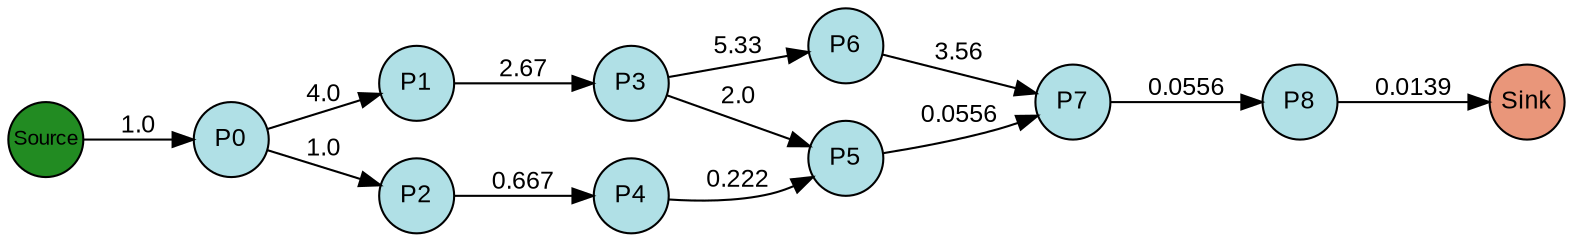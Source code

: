digraph {
  splines=true;
node [margin=0 fontname=arial fontcolor=black fontsize=12 shape=circle width=0.5 fixedsize=true style=filled fillcolor=powderblue]
  1 [label="P0"]
  2 [label="P1"]
  3 [label="P2"]
  4 [label="P3"]
  5 [label="P4"]
  6 [label="P5"]
  7 [label="P6"]
  8 [label="P7"]
  9 [label="P8"]
  node [margin=0 fontname=arial fontcolor=black fontsize=10 shape=circle width=0.5 fixedsize=true style=filled fillcolor=forestgreen]
  10 [label="Source"]
  node [margin=0 fontname=arial fontcolor=black fontsize=12 shape=circle width=0.5 fixedsize=true style=filled fillcolor=darksalmon]
  11 [label="Sink"]
rankdir=LR
edge [margin=0 fontname=arial fontcolor=black fontsize=12]
   1 -> 2 [label="4.0"]
   1 -> 3 [label="1.0"]
   2 -> 4 [label="2.67"]
   3 -> 5 [label="0.667"]
   4 -> 6 [label="2.0"]
   5 -> 6 [label="0.222"]
   4 -> 7 [label="5.33"]
   6 -> 8 [label="0.0556"]
   7 -> 8 [label="3.56"]
   8 -> 9 [label="0.0556"]
   10 -> 1 [label="1.0"]
   9 -> 11 [label="0.0139"]

  {rank=same 10}
	{rank=same  1 }
	{rank=same  2, 3 }
	{rank=same  4, 5 }
	{rank=same  6, 7 }
	{rank=same  8 }
	{rank=same  9 }
  {rank=same 11}
}
